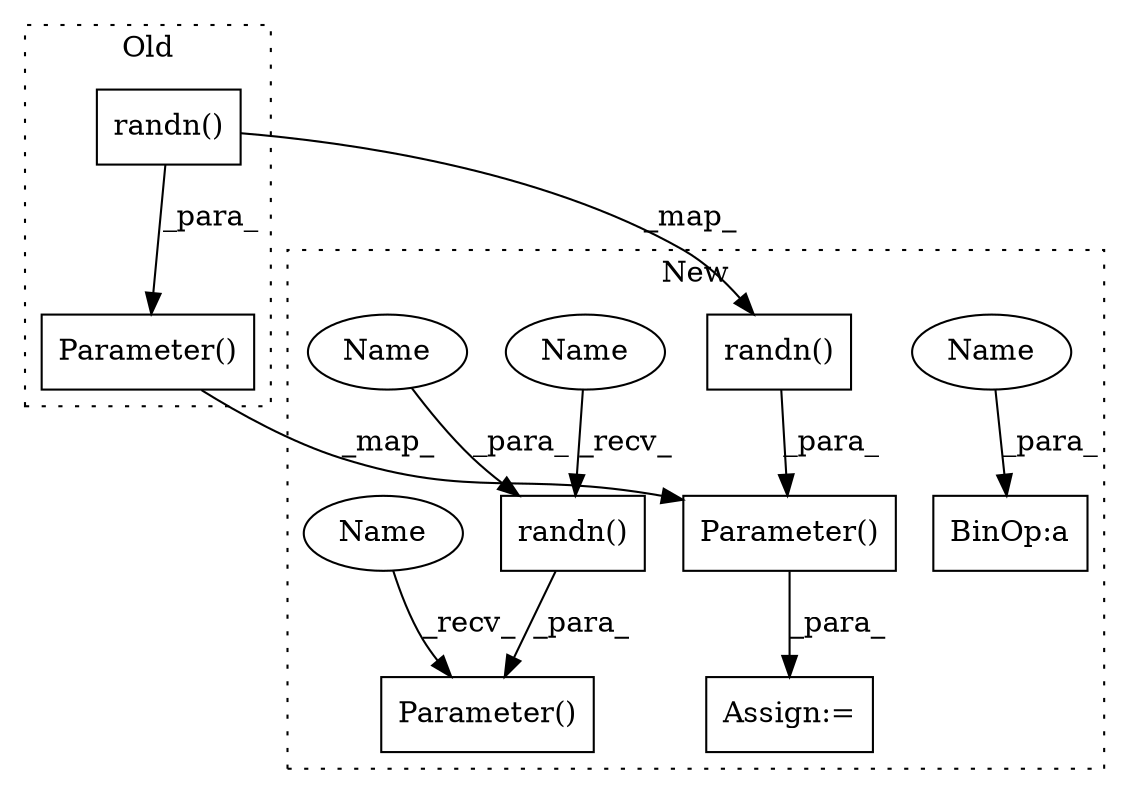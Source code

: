 digraph G {
subgraph cluster0 {
1 [label="randn()" a="75" s="11490,11525" l="12,1" shape="box"];
4 [label="Parameter()" a="75" s="11477,11526" l="13,1" shape="box"];
label = "Old";
style="dotted";
}
subgraph cluster1 {
2 [label="randn()" a="75" s="11884,11918" l="12,1" shape="box"];
3 [label="Parameter()" a="75" s="11871,11919" l="13,1" shape="box"];
5 [label="Assign:=" a="68" s="11868" l="3" shape="box"];
6 [label="randn()" a="75" s="12123,12162" l="12,1" shape="box"];
7 [label="Parameter()" a="75" s="12110,12163" l="13,1" shape="box"];
8 [label="BinOp:a" a="82" s="12064" l="3" shape="box"];
9 [label="Name" a="87" s="12061" l="3" shape="ellipse"];
10 [label="Name" a="87" s="12123" l="5" shape="ellipse"];
11 [label="Name" a="87" s="12110" l="2" shape="ellipse"];
12 [label="Name" a="87" s="12138" l="5" shape="ellipse"];
label = "New";
style="dotted";
}
1 -> 4 [label="_para_"];
1 -> 2 [label="_map_"];
2 -> 3 [label="_para_"];
3 -> 5 [label="_para_"];
4 -> 3 [label="_map_"];
6 -> 7 [label="_para_"];
9 -> 8 [label="_para_"];
10 -> 6 [label="_recv_"];
11 -> 7 [label="_recv_"];
12 -> 6 [label="_para_"];
}